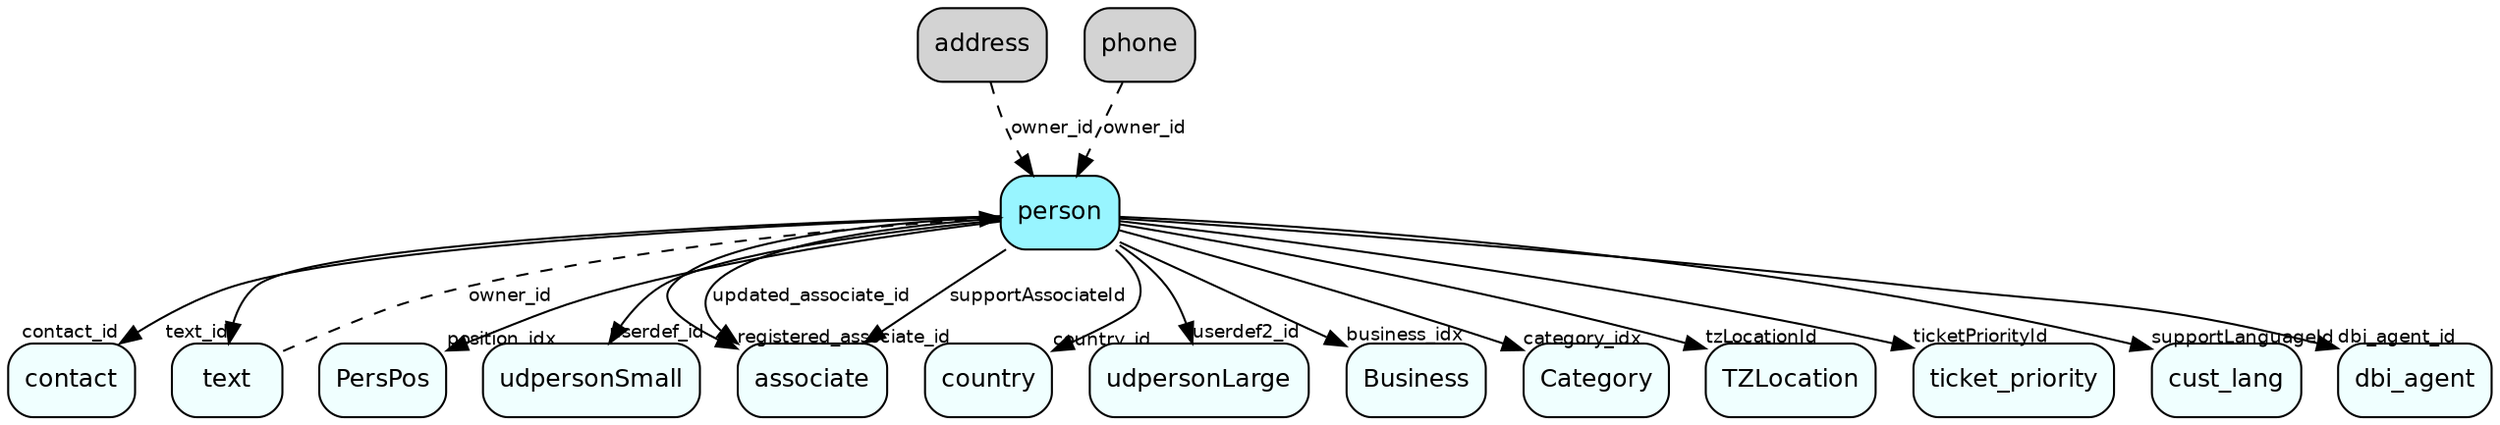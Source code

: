 digraph person  {
node [shape = box style="rounded, filled" fontname = "Helvetica" fontsize = "12" ]
edge [fontname = "Helvetica" fontsize = "9"]

person[fillcolor = "cadetblue1"]
contact[fillcolor = "azure1"]
text[fillcolor = "azure1"]
PersPos[fillcolor = "azure1"]
udpersonSmall[fillcolor = "azure1"]
associate[fillcolor = "azure1"]
country[fillcolor = "azure1"]
udpersonLarge[fillcolor = "azure1"]
Business[fillcolor = "azure1"]
Category[fillcolor = "azure1"]
TZLocation[fillcolor = "azure1"]
ticket_priority[fillcolor = "azure1"]
cust_lang[fillcolor = "azure1"]
dbi_agent[fillcolor = "azure1"]
person -> contact [headlabel = "contact_id"]
person -> text [headlabel = "text_id"]
person -> PersPos [headlabel = "position_idx"]
person -> udpersonSmall [headlabel = "userdef_id"]
person -> associate [headlabel = "registered_associate_id"]
person -> associate [label = "updated_associate_id"]
person -> country [headlabel = "country_id"]
person -> udpersonLarge [headlabel = "userdef2_id"]
person -> Business [headlabel = "business_idx"]
person -> Category [headlabel = "category_idx"]
person -> TZLocation [headlabel = "tzLocationId"]
person -> ticket_priority [headlabel = "ticketPriorityId"]
person -> cust_lang [headlabel = "supportLanguageId"]
person -> associate [label = "supportAssociateId"]
person -> dbi_agent [headlabel = "dbi_agent_id"]
address -> person [label = "owner_id" style="dashed"]
phone -> person [label = "owner_id" style="dashed"]
text -> person [label = "owner_id" style="dashed"]
}

